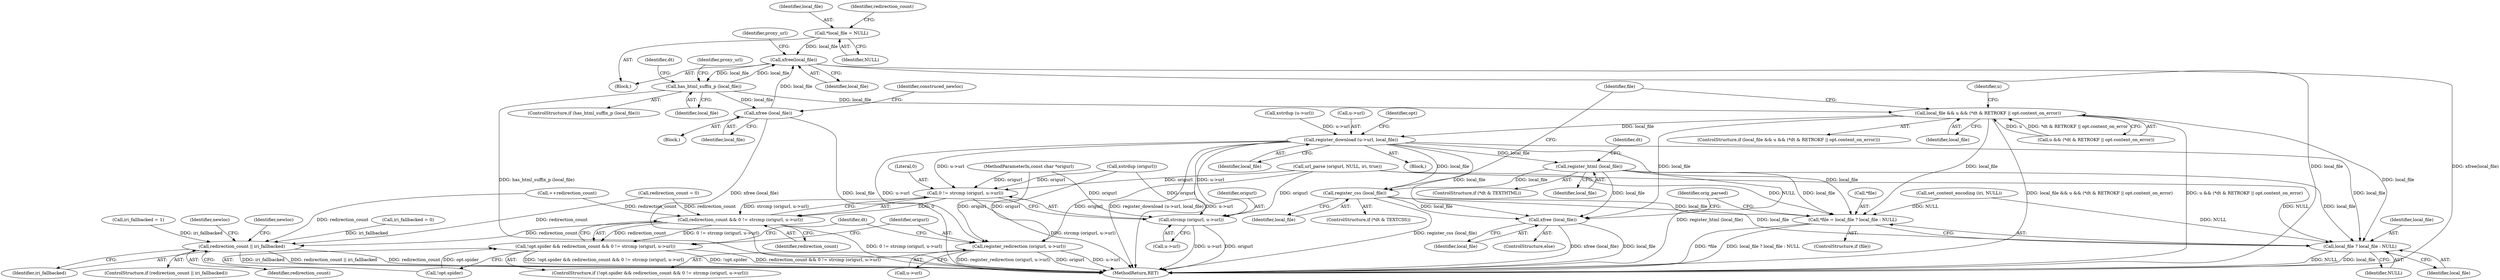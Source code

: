 digraph "0_savannah_e996e322ffd42aaa051602da182d03178d0f13e1_0@API" {
"1000207" [label="(Call,xfree(local_file))"];
"1000375" [label="(Call,has_html_suffix_p (local_file))"];
"1000207" [label="(Call,xfree(local_file))"];
"1000407" [label="(Call,xfree (local_file))"];
"1000142" [label="(Call,*local_file = NULL)"];
"1000608" [label="(Call,local_file && u && (*dt & RETROKF || opt.content_on_error))"];
"1000621" [label="(Call,register_download (u->url, local_file))"];
"1000634" [label="(Call,0 != strcmp (origurl, u->url))"];
"1000632" [label="(Call,redirection_count && 0 != strcmp (origurl, u->url))"];
"1000627" [label="(Call,!opt.spider && redirection_count && 0 != strcmp (origurl, u->url))"];
"1000680" [label="(Call,redirection_count || iri_fallbacked)"];
"1000636" [label="(Call,strcmp (origurl, u->url))"];
"1000641" [label="(Call,register_redirection (origurl, u->url))"];
"1000651" [label="(Call,register_html (local_file))"];
"1000658" [label="(Call,register_css (local_file))"];
"1000662" [label="(Call,*file = local_file ? local_file : NULL)"];
"1000665" [label="(Call,local_file ? local_file : NULL)"];
"1000670" [label="(Call,xfree (local_file))"];
"1000651" [label="(Call,register_html (local_file))"];
"1000665" [label="(Call,local_file ? local_file : NULL)"];
"1000576" [label="(Call,url_parse (origurl, NULL, iri, true))"];
"1000379" [label="(Identifier,dt)"];
"1000646" [label="(ControlStructure,if (*dt & TEXTHTML))"];
"1000674" [label="(Identifier,orig_parsed)"];
"1000210" [label="(Identifier,proxy_url)"];
"1000610" [label="(Call,u && (*dt & RETROKF || opt.content_on_error))"];
"1000635" [label="(Literal,0)"];
"1000680" [label="(Call,redirection_count || iri_fallbacked)"];
"1000696" [label="(Identifier,newloc)"];
"1000143" [label="(Identifier,local_file)"];
"1000660" [label="(ControlStructure,if (file))"];
"1000667" [label="(Identifier,local_file)"];
"1000668" [label="(Identifier,NULL)"];
"1000116" [label="(MethodParameterIn,const char *origurl)"];
"1000670" [label="(Call,xfree (local_file))"];
"1000146" [label="(Call,redirection_count = 0)"];
"1000681" [label="(Identifier,redirection_count)"];
"1000129" [label="(Call,iri_fallbacked = 0)"];
"1000621" [label="(Call,register_download (u->url, local_file))"];
"1000711" [label="(MethodReturn,RET)"];
"1000208" [label="(Identifier,local_file)"];
"1000436" [label="(Call,set_content_encoding (iri, NULL))"];
"1000374" [label="(ControlStructure,if (has_html_suffix_p (local_file)))"];
"1000376" [label="(Identifier,local_file)"];
"1000633" [label="(Identifier,redirection_count)"];
"1000124" [label="(Block,)"];
"1000622" [label="(Call,u->url)"];
"1000410" [label="(Identifier,construced_newloc)"];
"1000607" [label="(ControlStructure,if (local_file && u && (*dt & RETROKF || opt.content_on_error)))"];
"1000682" [label="(Identifier,iri_fallbacked)"];
"1000630" [label="(Identifier,opt)"];
"1000656" [label="(Identifier,dt)"];
"1000661" [label="(Identifier,file)"];
"1000408" [label="(Identifier,local_file)"];
"1000642" [label="(Identifier,origurl)"];
"1000142" [label="(Call,*local_file = NULL)"];
"1000659" [label="(Identifier,local_file)"];
"1000653" [label="(ControlStructure,if (*dt & TEXTCSS))"];
"1000637" [label="(Identifier,origurl)"];
"1000662" [label="(Call,*file = local_file ? local_file : NULL)"];
"1000641" [label="(Call,register_redirection (origurl, u->url))"];
"1000492" [label="(Call,++redirection_count)"];
"1000658" [label="(Call,register_css (local_file))"];
"1000400" [label="(Block,)"];
"1000627" [label="(Call,!opt.spider && redirection_count && 0 != strcmp (origurl, u->url))"];
"1000663" [label="(Call,*file)"];
"1000623" [label="(Identifier,u)"];
"1000625" [label="(Identifier,local_file)"];
"1000634" [label="(Call,0 != strcmp (origurl, u->url))"];
"1000628" [label="(Call,!opt.spider)"];
"1000638" [label="(Call,u->url)"];
"1000666" [label="(Identifier,local_file)"];
"1000609" [label="(Identifier,local_file)"];
"1000375" [label="(Call,has_html_suffix_p (local_file))"];
"1000636" [label="(Call,strcmp (origurl, u->url))"];
"1000649" [label="(Identifier,dt)"];
"1000632" [label="(Call,redirection_count && 0 != strcmp (origurl, u->url))"];
"1000679" [label="(ControlStructure,if (redirection_count || iri_fallbacked))"];
"1000382" [label="(Identifier,proxy_url)"];
"1000597" [label="(Call,iri_fallbacked = 1)"];
"1000620" [label="(Block,)"];
"1000608" [label="(Call,local_file && u && (*dt & RETROKF || opt.content_on_error))"];
"1000643" [label="(Call,u->url)"];
"1000669" [label="(ControlStructure,else)"];
"1000593" [label="(Call,xstrdup (u->url))"];
"1000147" [label="(Identifier,redirection_count)"];
"1000178" [label="(Call,xstrdup (origurl))"];
"1000652" [label="(Identifier,local_file)"];
"1000407" [label="(Call,xfree (local_file))"];
"1000144" [label="(Identifier,NULL)"];
"1000671" [label="(Identifier,local_file)"];
"1000685" [label="(Identifier,newloc)"];
"1000626" [label="(ControlStructure,if (!opt.spider && redirection_count && 0 != strcmp (origurl, u->url)))"];
"1000207" [label="(Call,xfree(local_file))"];
"1000207" -> "1000124"  [label="AST: "];
"1000207" -> "1000208"  [label="CFG: "];
"1000208" -> "1000207"  [label="AST: "];
"1000210" -> "1000207"  [label="CFG: "];
"1000207" -> "1000711"  [label="DDG: local_file"];
"1000207" -> "1000711"  [label="DDG: xfree(local_file)"];
"1000375" -> "1000207"  [label="DDG: local_file"];
"1000407" -> "1000207"  [label="DDG: local_file"];
"1000142" -> "1000207"  [label="DDG: local_file"];
"1000207" -> "1000375"  [label="DDG: local_file"];
"1000375" -> "1000374"  [label="AST: "];
"1000375" -> "1000376"  [label="CFG: "];
"1000376" -> "1000375"  [label="AST: "];
"1000379" -> "1000375"  [label="CFG: "];
"1000382" -> "1000375"  [label="CFG: "];
"1000375" -> "1000711"  [label="DDG: has_html_suffix_p (local_file)"];
"1000375" -> "1000407"  [label="DDG: local_file"];
"1000375" -> "1000608"  [label="DDG: local_file"];
"1000407" -> "1000400"  [label="AST: "];
"1000407" -> "1000408"  [label="CFG: "];
"1000408" -> "1000407"  [label="AST: "];
"1000410" -> "1000407"  [label="CFG: "];
"1000407" -> "1000711"  [label="DDG: xfree (local_file)"];
"1000407" -> "1000711"  [label="DDG: local_file"];
"1000142" -> "1000124"  [label="AST: "];
"1000142" -> "1000144"  [label="CFG: "];
"1000143" -> "1000142"  [label="AST: "];
"1000144" -> "1000142"  [label="AST: "];
"1000147" -> "1000142"  [label="CFG: "];
"1000608" -> "1000607"  [label="AST: "];
"1000608" -> "1000609"  [label="CFG: "];
"1000608" -> "1000610"  [label="CFG: "];
"1000609" -> "1000608"  [label="AST: "];
"1000610" -> "1000608"  [label="AST: "];
"1000623" -> "1000608"  [label="CFG: "];
"1000661" -> "1000608"  [label="CFG: "];
"1000608" -> "1000711"  [label="DDG: u && (*dt & RETROKF || opt.content_on_error)"];
"1000608" -> "1000711"  [label="DDG: local_file && u && (*dt & RETROKF || opt.content_on_error)"];
"1000610" -> "1000608"  [label="DDG: u"];
"1000610" -> "1000608"  [label="DDG: *dt & RETROKF || opt.content_on_error"];
"1000608" -> "1000621"  [label="DDG: local_file"];
"1000608" -> "1000662"  [label="DDG: local_file"];
"1000608" -> "1000665"  [label="DDG: local_file"];
"1000608" -> "1000670"  [label="DDG: local_file"];
"1000621" -> "1000620"  [label="AST: "];
"1000621" -> "1000625"  [label="CFG: "];
"1000622" -> "1000621"  [label="AST: "];
"1000625" -> "1000621"  [label="AST: "];
"1000630" -> "1000621"  [label="CFG: "];
"1000621" -> "1000711"  [label="DDG: u->url"];
"1000621" -> "1000711"  [label="DDG: register_download (u->url, local_file)"];
"1000593" -> "1000621"  [label="DDG: u->url"];
"1000621" -> "1000634"  [label="DDG: u->url"];
"1000621" -> "1000636"  [label="DDG: u->url"];
"1000621" -> "1000641"  [label="DDG: u->url"];
"1000621" -> "1000651"  [label="DDG: local_file"];
"1000621" -> "1000658"  [label="DDG: local_file"];
"1000621" -> "1000662"  [label="DDG: local_file"];
"1000621" -> "1000665"  [label="DDG: local_file"];
"1000621" -> "1000670"  [label="DDG: local_file"];
"1000634" -> "1000632"  [label="AST: "];
"1000634" -> "1000636"  [label="CFG: "];
"1000635" -> "1000634"  [label="AST: "];
"1000636" -> "1000634"  [label="AST: "];
"1000632" -> "1000634"  [label="CFG: "];
"1000634" -> "1000711"  [label="DDG: strcmp (origurl, u->url)"];
"1000634" -> "1000632"  [label="DDG: 0"];
"1000634" -> "1000632"  [label="DDG: strcmp (origurl, u->url)"];
"1000576" -> "1000634"  [label="DDG: origurl"];
"1000178" -> "1000634"  [label="DDG: origurl"];
"1000116" -> "1000634"  [label="DDG: origurl"];
"1000632" -> "1000627"  [label="AST: "];
"1000632" -> "1000633"  [label="CFG: "];
"1000633" -> "1000632"  [label="AST: "];
"1000627" -> "1000632"  [label="CFG: "];
"1000632" -> "1000711"  [label="DDG: 0 != strcmp (origurl, u->url)"];
"1000632" -> "1000627"  [label="DDG: redirection_count"];
"1000632" -> "1000627"  [label="DDG: 0 != strcmp (origurl, u->url)"];
"1000492" -> "1000632"  [label="DDG: redirection_count"];
"1000146" -> "1000632"  [label="DDG: redirection_count"];
"1000632" -> "1000680"  [label="DDG: redirection_count"];
"1000627" -> "1000626"  [label="AST: "];
"1000627" -> "1000628"  [label="CFG: "];
"1000628" -> "1000627"  [label="AST: "];
"1000642" -> "1000627"  [label="CFG: "];
"1000649" -> "1000627"  [label="CFG: "];
"1000627" -> "1000711"  [label="DDG: redirection_count && 0 != strcmp (origurl, u->url)"];
"1000627" -> "1000711"  [label="DDG: !opt.spider && redirection_count && 0 != strcmp (origurl, u->url)"];
"1000627" -> "1000711"  [label="DDG: !opt.spider"];
"1000628" -> "1000627"  [label="DDG: opt.spider"];
"1000680" -> "1000679"  [label="AST: "];
"1000680" -> "1000681"  [label="CFG: "];
"1000680" -> "1000682"  [label="CFG: "];
"1000681" -> "1000680"  [label="AST: "];
"1000682" -> "1000680"  [label="AST: "];
"1000685" -> "1000680"  [label="CFG: "];
"1000696" -> "1000680"  [label="CFG: "];
"1000680" -> "1000711"  [label="DDG: redirection_count"];
"1000680" -> "1000711"  [label="DDG: iri_fallbacked"];
"1000680" -> "1000711"  [label="DDG: redirection_count || iri_fallbacked"];
"1000492" -> "1000680"  [label="DDG: redirection_count"];
"1000146" -> "1000680"  [label="DDG: redirection_count"];
"1000129" -> "1000680"  [label="DDG: iri_fallbacked"];
"1000597" -> "1000680"  [label="DDG: iri_fallbacked"];
"1000636" -> "1000638"  [label="CFG: "];
"1000637" -> "1000636"  [label="AST: "];
"1000638" -> "1000636"  [label="AST: "];
"1000636" -> "1000711"  [label="DDG: u->url"];
"1000636" -> "1000711"  [label="DDG: origurl"];
"1000576" -> "1000636"  [label="DDG: origurl"];
"1000178" -> "1000636"  [label="DDG: origurl"];
"1000116" -> "1000636"  [label="DDG: origurl"];
"1000641" -> "1000626"  [label="AST: "];
"1000641" -> "1000643"  [label="CFG: "];
"1000642" -> "1000641"  [label="AST: "];
"1000643" -> "1000641"  [label="AST: "];
"1000649" -> "1000641"  [label="CFG: "];
"1000641" -> "1000711"  [label="DDG: u->url"];
"1000641" -> "1000711"  [label="DDG: register_redirection (origurl, u->url)"];
"1000641" -> "1000711"  [label="DDG: origurl"];
"1000576" -> "1000641"  [label="DDG: origurl"];
"1000178" -> "1000641"  [label="DDG: origurl"];
"1000116" -> "1000641"  [label="DDG: origurl"];
"1000651" -> "1000646"  [label="AST: "];
"1000651" -> "1000652"  [label="CFG: "];
"1000652" -> "1000651"  [label="AST: "];
"1000656" -> "1000651"  [label="CFG: "];
"1000651" -> "1000711"  [label="DDG: register_html (local_file)"];
"1000651" -> "1000658"  [label="DDG: local_file"];
"1000651" -> "1000662"  [label="DDG: local_file"];
"1000651" -> "1000665"  [label="DDG: local_file"];
"1000651" -> "1000670"  [label="DDG: local_file"];
"1000658" -> "1000653"  [label="AST: "];
"1000658" -> "1000659"  [label="CFG: "];
"1000659" -> "1000658"  [label="AST: "];
"1000661" -> "1000658"  [label="CFG: "];
"1000658" -> "1000711"  [label="DDG: register_css (local_file)"];
"1000658" -> "1000662"  [label="DDG: local_file"];
"1000658" -> "1000665"  [label="DDG: local_file"];
"1000658" -> "1000670"  [label="DDG: local_file"];
"1000662" -> "1000660"  [label="AST: "];
"1000662" -> "1000665"  [label="CFG: "];
"1000663" -> "1000662"  [label="AST: "];
"1000665" -> "1000662"  [label="AST: "];
"1000674" -> "1000662"  [label="CFG: "];
"1000662" -> "1000711"  [label="DDG: *file"];
"1000662" -> "1000711"  [label="DDG: local_file ? local_file : NULL"];
"1000576" -> "1000662"  [label="DDG: NULL"];
"1000436" -> "1000662"  [label="DDG: NULL"];
"1000665" -> "1000667"  [label="CFG: "];
"1000665" -> "1000668"  [label="CFG: "];
"1000666" -> "1000665"  [label="AST: "];
"1000667" -> "1000665"  [label="AST: "];
"1000668" -> "1000665"  [label="AST: "];
"1000665" -> "1000711"  [label="DDG: NULL"];
"1000665" -> "1000711"  [label="DDG: local_file"];
"1000576" -> "1000665"  [label="DDG: NULL"];
"1000436" -> "1000665"  [label="DDG: NULL"];
"1000670" -> "1000669"  [label="AST: "];
"1000670" -> "1000671"  [label="CFG: "];
"1000671" -> "1000670"  [label="AST: "];
"1000674" -> "1000670"  [label="CFG: "];
"1000670" -> "1000711"  [label="DDG: xfree (local_file)"];
"1000670" -> "1000711"  [label="DDG: local_file"];
}
